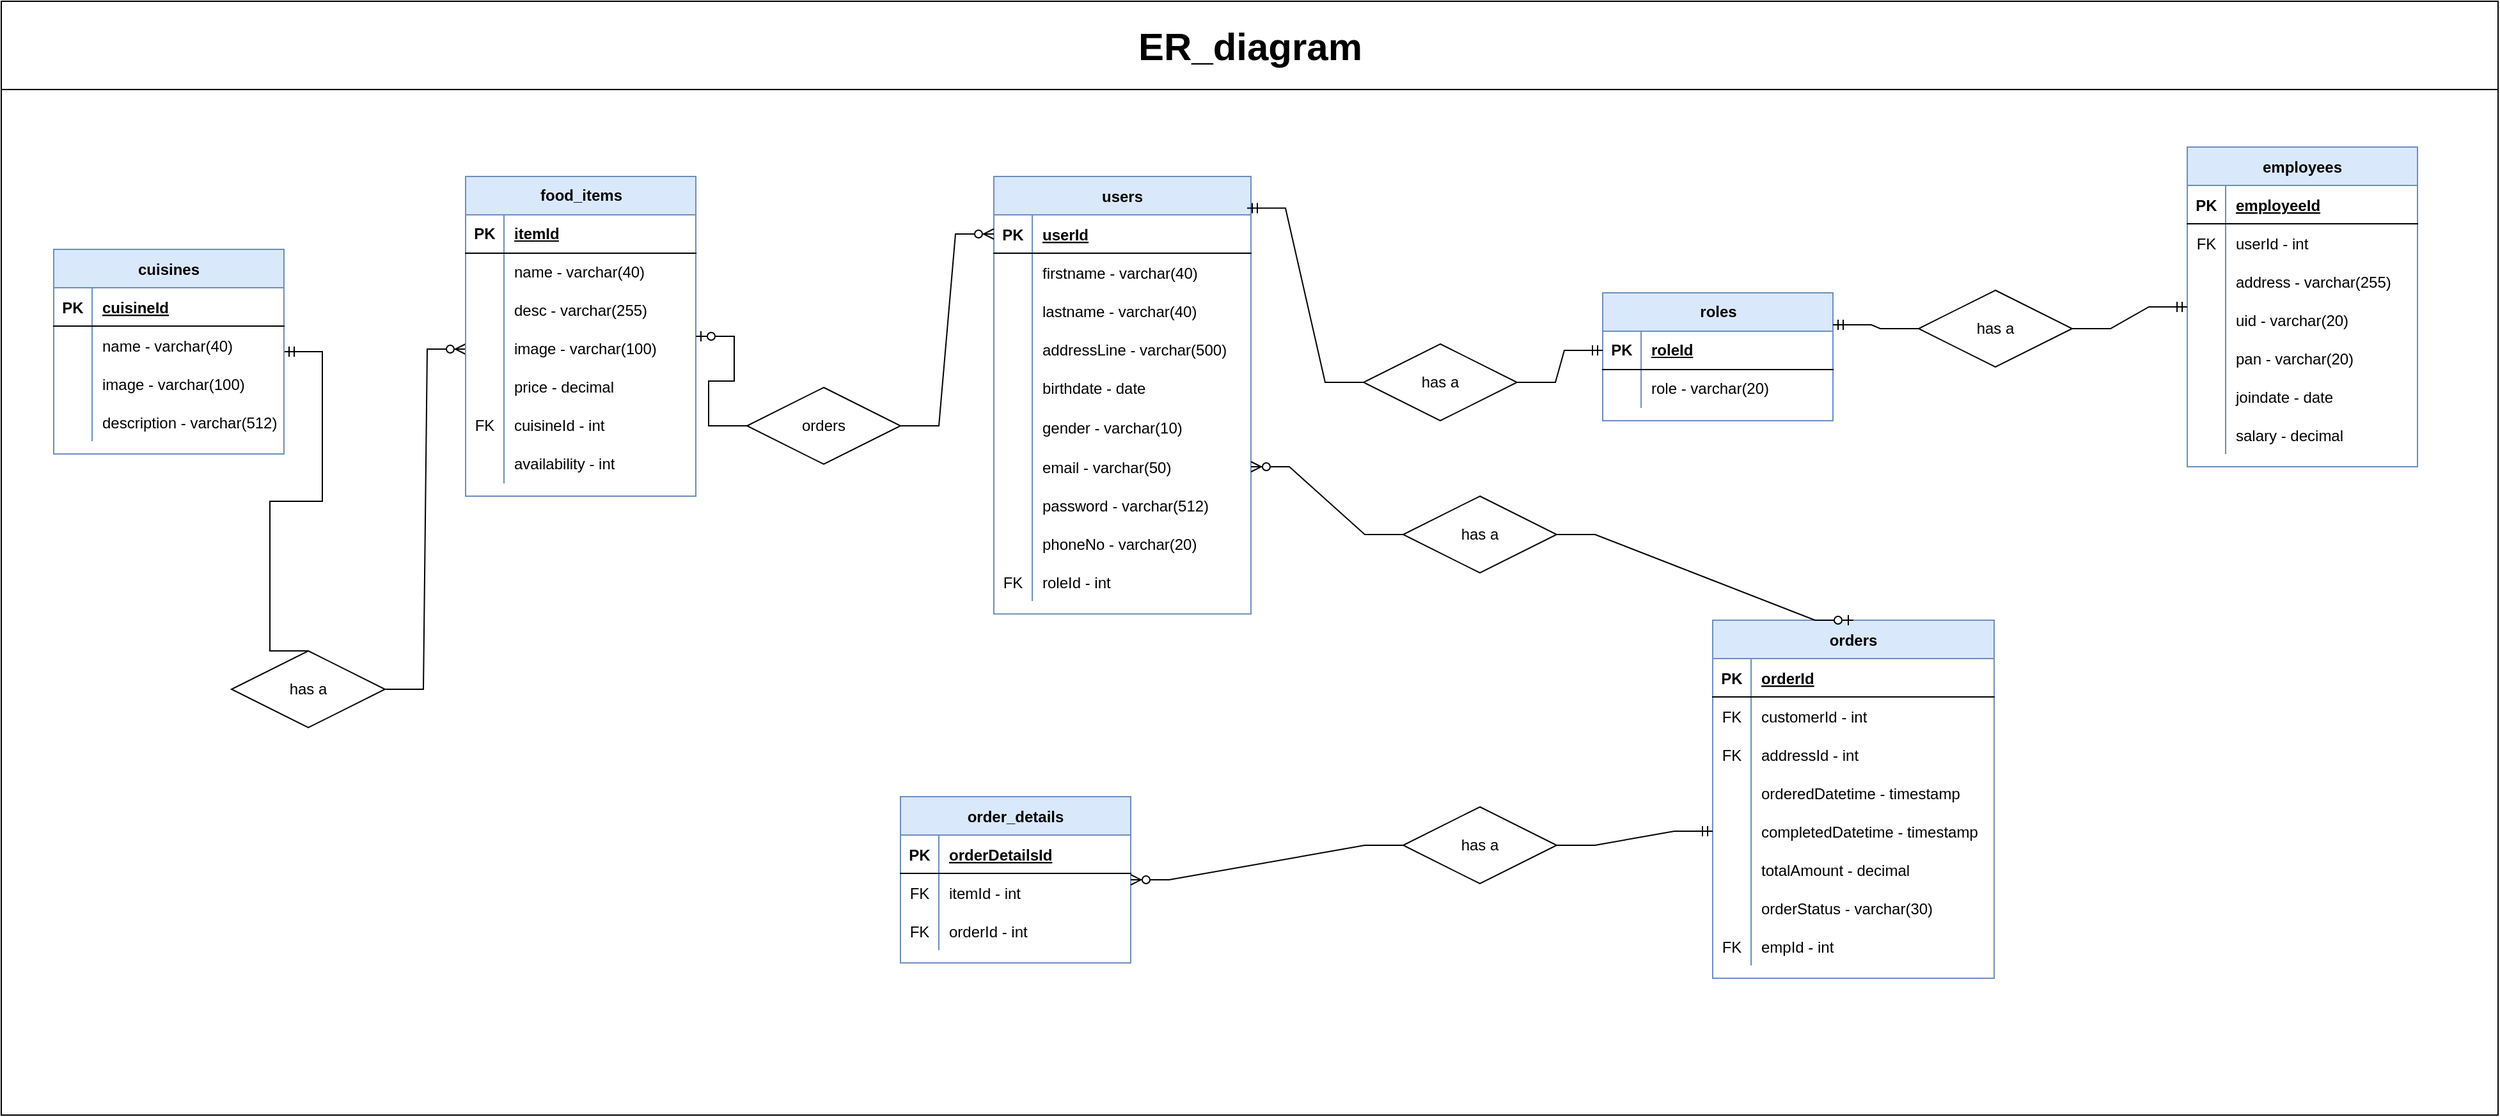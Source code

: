 <mxfile version="17.4.0" type="device"><diagram id="R2lEEEUBdFMjLlhIrx00" name="Page-1"><mxGraphModel dx="2238" dy="2500" grid="0" gridSize="10" guides="1" tooltips="1" connect="1" arrows="1" fold="1" page="0" pageScale="1" pageWidth="850" pageHeight="1100" math="0" shadow="0" extFonts="Permanent Marker^https://fonts.googleapis.com/css?family=Permanent+Marker"><root><mxCell id="0"/><mxCell id="1" parent="0"/><mxCell id="8SobAzWLGaMsiC0CCg5e-148" value="" style="edgeStyle=entityRelationEdgeStyle;fontSize=12;html=1;endArrow=ERzeroToMany;startArrow=none;rounded=0;entryX=0;entryY=0.5;entryDx=0;entryDy=0;exitX=1;exitY=0.5;exitDx=0;exitDy=0;" parent="1" source="8SobAzWLGaMsiC0CCg5e-384" target="8SobAzWLGaMsiC0CCg5e-136" edge="1"><mxGeometry width="100" height="100" relative="1" as="geometry"><mxPoint x="439" y="-214" as="sourcePoint"/><mxPoint x="539" y="-314" as="targetPoint"/></mxGeometry></mxCell><mxCell id="8SobAzWLGaMsiC0CCg5e-384" value="has a" style="shape=rhombus;perimeter=rhombusPerimeter;whiteSpace=wrap;html=1;align=center;" parent="1" vertex="1"><mxGeometry x="-739" y="-1191" width="120" height="60" as="geometry"/></mxCell><mxCell id="8SobAzWLGaMsiC0CCg5e-385" value="" style="edgeStyle=entityRelationEdgeStyle;fontSize=12;html=1;endArrow=none;startArrow=ERmandOne;rounded=0;entryX=0.5;entryY=0;entryDx=0;entryDy=0;" parent="1" source="8SobAzWLGaMsiC0CCg5e-113" target="8SobAzWLGaMsiC0CCg5e-384" edge="1"><mxGeometry width="100" height="100" relative="1" as="geometry"><mxPoint x="-643" y="-849" as="sourcePoint"/><mxPoint x="-425" y="-1147" as="targetPoint"/></mxGeometry></mxCell><mxCell id="8SobAzWLGaMsiC0CCg5e-428" value="&lt;font style=&quot;font-size: 30px&quot;&gt;ER_diagram&lt;/font&gt;" style="swimlane;html=1;startSize=69;" parent="1" vertex="1"><mxGeometry x="-919" y="-1699" width="1952" height="871" as="geometry"/></mxCell><mxCell id="8SobAzWLGaMsiC0CCg5e-113" value="cuisines" style="shape=table;startSize=30;container=1;collapsible=1;childLayout=tableLayout;fixedRows=1;rowLines=0;fontStyle=1;align=center;resizeLast=1;fillColor=#dae8fc;strokeColor=#6c8ebf;" parent="8SobAzWLGaMsiC0CCg5e-428" vertex="1"><mxGeometry x="41" y="194" width="180" height="160" as="geometry"/></mxCell><mxCell id="8SobAzWLGaMsiC0CCg5e-114" value="" style="shape=partialRectangle;collapsible=0;dropTarget=0;pointerEvents=0;fillColor=none;top=0;left=0;bottom=1;right=0;points=[[0,0.5],[1,0.5]];portConstraint=eastwest;" parent="8SobAzWLGaMsiC0CCg5e-113" vertex="1"><mxGeometry y="30" width="180" height="30" as="geometry"/></mxCell><mxCell id="8SobAzWLGaMsiC0CCg5e-115" value="PK" style="shape=partialRectangle;connectable=0;fillColor=none;top=0;left=0;bottom=0;right=0;fontStyle=1;overflow=hidden;" parent="8SobAzWLGaMsiC0CCg5e-114" vertex="1"><mxGeometry width="30" height="30" as="geometry"><mxRectangle width="30" height="30" as="alternateBounds"/></mxGeometry></mxCell><mxCell id="8SobAzWLGaMsiC0CCg5e-116" value="cuisineId" style="shape=partialRectangle;connectable=0;fillColor=none;top=0;left=0;bottom=0;right=0;align=left;spacingLeft=6;fontStyle=5;overflow=hidden;" parent="8SobAzWLGaMsiC0CCg5e-114" vertex="1"><mxGeometry x="30" width="150" height="30" as="geometry"><mxRectangle width="150" height="30" as="alternateBounds"/></mxGeometry></mxCell><mxCell id="8SobAzWLGaMsiC0CCg5e-117" value="" style="shape=partialRectangle;collapsible=0;dropTarget=0;pointerEvents=0;fillColor=none;top=0;left=0;bottom=0;right=0;points=[[0,0.5],[1,0.5]];portConstraint=eastwest;" parent="8SobAzWLGaMsiC0CCg5e-113" vertex="1"><mxGeometry y="60" width="180" height="30" as="geometry"/></mxCell><mxCell id="8SobAzWLGaMsiC0CCg5e-118" value="" style="shape=partialRectangle;connectable=0;fillColor=none;top=0;left=0;bottom=0;right=0;editable=1;overflow=hidden;" parent="8SobAzWLGaMsiC0CCg5e-117" vertex="1"><mxGeometry width="30" height="30" as="geometry"><mxRectangle width="30" height="30" as="alternateBounds"/></mxGeometry></mxCell><mxCell id="8SobAzWLGaMsiC0CCg5e-119" value="name - varchar(40)" style="shape=partialRectangle;connectable=0;fillColor=none;top=0;left=0;bottom=0;right=0;align=left;spacingLeft=6;overflow=hidden;" parent="8SobAzWLGaMsiC0CCg5e-117" vertex="1"><mxGeometry x="30" width="150" height="30" as="geometry"><mxRectangle width="150" height="30" as="alternateBounds"/></mxGeometry></mxCell><mxCell id="98GSi-i5FDll53mXLIkH-1" style="shape=partialRectangle;collapsible=0;dropTarget=0;pointerEvents=0;fillColor=none;top=0;left=0;bottom=0;right=0;points=[[0,0.5],[1,0.5]];portConstraint=eastwest;" parent="8SobAzWLGaMsiC0CCg5e-113" vertex="1"><mxGeometry y="90" width="180" height="30" as="geometry"/></mxCell><mxCell id="98GSi-i5FDll53mXLIkH-2" style="shape=partialRectangle;connectable=0;fillColor=none;top=0;left=0;bottom=0;right=0;editable=1;overflow=hidden;" parent="98GSi-i5FDll53mXLIkH-1" vertex="1"><mxGeometry width="30" height="30" as="geometry"><mxRectangle width="30" height="30" as="alternateBounds"/></mxGeometry></mxCell><mxCell id="98GSi-i5FDll53mXLIkH-3" value="image - varchar(100)" style="shape=partialRectangle;connectable=0;fillColor=none;top=0;left=0;bottom=0;right=0;align=left;spacingLeft=6;overflow=hidden;" parent="98GSi-i5FDll53mXLIkH-1" vertex="1"><mxGeometry x="30" width="150" height="30" as="geometry"><mxRectangle width="150" height="30" as="alternateBounds"/></mxGeometry></mxCell><mxCell id="9aeX0zipeq6MssGeJU79-1" style="shape=partialRectangle;collapsible=0;dropTarget=0;pointerEvents=0;fillColor=none;top=0;left=0;bottom=0;right=0;points=[[0,0.5],[1,0.5]];portConstraint=eastwest;" vertex="1" parent="8SobAzWLGaMsiC0CCg5e-113"><mxGeometry y="120" width="180" height="30" as="geometry"/></mxCell><mxCell id="9aeX0zipeq6MssGeJU79-2" style="shape=partialRectangle;connectable=0;fillColor=none;top=0;left=0;bottom=0;right=0;editable=1;overflow=hidden;" vertex="1" parent="9aeX0zipeq6MssGeJU79-1"><mxGeometry width="30" height="30" as="geometry"><mxRectangle width="30" height="30" as="alternateBounds"/></mxGeometry></mxCell><mxCell id="9aeX0zipeq6MssGeJU79-3" value="description - varchar(512)" style="shape=partialRectangle;connectable=0;fillColor=none;top=0;left=0;bottom=0;right=0;align=left;spacingLeft=6;overflow=hidden;" vertex="1" parent="9aeX0zipeq6MssGeJU79-1"><mxGeometry x="30" width="150" height="30" as="geometry"><mxRectangle width="150" height="30" as="alternateBounds"/></mxGeometry></mxCell><mxCell id="8SobAzWLGaMsiC0CCg5e-126" value="food_items" style="shape=table;startSize=30;container=1;collapsible=1;childLayout=tableLayout;fixedRows=1;rowLines=0;fontStyle=1;align=center;resizeLast=1;html=1;fillColor=#dae8fc;strokeColor=#6c8ebf;" parent="8SobAzWLGaMsiC0CCg5e-428" vertex="1"><mxGeometry x="363" y="137" width="180" height="250" as="geometry"/></mxCell><mxCell id="8SobAzWLGaMsiC0CCg5e-127" value="" style="shape=partialRectangle;collapsible=0;dropTarget=0;pointerEvents=0;fillColor=none;top=0;left=0;bottom=1;right=0;points=[[0,0.5],[1,0.5]];portConstraint=eastwest;html=1;" parent="8SobAzWLGaMsiC0CCg5e-126" vertex="1"><mxGeometry y="30" width="180" height="30" as="geometry"/></mxCell><mxCell id="8SobAzWLGaMsiC0CCg5e-128" value="PK" style="shape=partialRectangle;connectable=0;fillColor=none;top=0;left=0;bottom=0;right=0;fontStyle=1;overflow=hidden;html=1;" parent="8SobAzWLGaMsiC0CCg5e-127" vertex="1"><mxGeometry width="30" height="30" as="geometry"><mxRectangle width="30" height="30" as="alternateBounds"/></mxGeometry></mxCell><mxCell id="8SobAzWLGaMsiC0CCg5e-129" value="itemId" style="shape=partialRectangle;connectable=0;fillColor=none;top=0;left=0;bottom=0;right=0;align=left;spacingLeft=6;fontStyle=5;overflow=hidden;html=1;" parent="8SobAzWLGaMsiC0CCg5e-127" vertex="1"><mxGeometry x="30" width="150" height="30" as="geometry"><mxRectangle width="150" height="30" as="alternateBounds"/></mxGeometry></mxCell><mxCell id="8SobAzWLGaMsiC0CCg5e-130" value="" style="shape=partialRectangle;collapsible=0;dropTarget=0;pointerEvents=0;fillColor=none;top=0;left=0;bottom=0;right=0;points=[[0,0.5],[1,0.5]];portConstraint=eastwest;html=1;" parent="8SobAzWLGaMsiC0CCg5e-126" vertex="1"><mxGeometry y="60" width="180" height="30" as="geometry"/></mxCell><mxCell id="8SobAzWLGaMsiC0CCg5e-131" value="" style="shape=partialRectangle;connectable=0;fillColor=none;top=0;left=0;bottom=0;right=0;editable=1;overflow=hidden;html=1;" parent="8SobAzWLGaMsiC0CCg5e-130" vertex="1"><mxGeometry width="30" height="30" as="geometry"><mxRectangle width="30" height="30" as="alternateBounds"/></mxGeometry></mxCell><mxCell id="8SobAzWLGaMsiC0CCg5e-132" value="name&amp;nbsp;- varchar(40)" style="shape=partialRectangle;connectable=0;fillColor=none;top=0;left=0;bottom=0;right=0;align=left;spacingLeft=6;overflow=hidden;html=1;" parent="8SobAzWLGaMsiC0CCg5e-130" vertex="1"><mxGeometry x="30" width="150" height="30" as="geometry"><mxRectangle width="150" height="30" as="alternateBounds"/></mxGeometry></mxCell><mxCell id="8SobAzWLGaMsiC0CCg5e-133" value="" style="shape=partialRectangle;collapsible=0;dropTarget=0;pointerEvents=0;fillColor=none;top=0;left=0;bottom=0;right=0;points=[[0,0.5],[1,0.5]];portConstraint=eastwest;html=1;" parent="8SobAzWLGaMsiC0CCg5e-126" vertex="1"><mxGeometry y="90" width="180" height="30" as="geometry"/></mxCell><mxCell id="8SobAzWLGaMsiC0CCg5e-134" value="" style="shape=partialRectangle;connectable=0;fillColor=none;top=0;left=0;bottom=0;right=0;editable=1;overflow=hidden;html=1;" parent="8SobAzWLGaMsiC0CCg5e-133" vertex="1"><mxGeometry width="30" height="30" as="geometry"><mxRectangle width="30" height="30" as="alternateBounds"/></mxGeometry></mxCell><mxCell id="8SobAzWLGaMsiC0CCg5e-135" value="desc&amp;nbsp;- varchar(255)" style="shape=partialRectangle;connectable=0;fillColor=none;top=0;left=0;bottom=0;right=0;align=left;spacingLeft=6;overflow=hidden;html=1;" parent="8SobAzWLGaMsiC0CCg5e-133" vertex="1"><mxGeometry x="30" width="150" height="30" as="geometry"><mxRectangle width="150" height="30" as="alternateBounds"/></mxGeometry></mxCell><mxCell id="8SobAzWLGaMsiC0CCg5e-136" value="" style="shape=partialRectangle;collapsible=0;dropTarget=0;pointerEvents=0;fillColor=none;top=0;left=0;bottom=0;right=0;points=[[0,0.5],[1,0.5]];portConstraint=eastwest;html=1;" parent="8SobAzWLGaMsiC0CCg5e-126" vertex="1"><mxGeometry y="120" width="180" height="30" as="geometry"/></mxCell><mxCell id="8SobAzWLGaMsiC0CCg5e-137" value="" style="shape=partialRectangle;connectable=0;fillColor=none;top=0;left=0;bottom=0;right=0;editable=1;overflow=hidden;html=1;" parent="8SobAzWLGaMsiC0CCg5e-136" vertex="1"><mxGeometry width="30" height="30" as="geometry"><mxRectangle width="30" height="30" as="alternateBounds"/></mxGeometry></mxCell><mxCell id="8SobAzWLGaMsiC0CCg5e-138" value="image - varchar(100)" style="shape=partialRectangle;connectable=0;fillColor=none;top=0;left=0;bottom=0;right=0;align=left;spacingLeft=6;overflow=hidden;html=1;" parent="8SobAzWLGaMsiC0CCg5e-136" vertex="1"><mxGeometry x="30" width="150" height="30" as="geometry"><mxRectangle width="150" height="30" as="alternateBounds"/></mxGeometry></mxCell><mxCell id="8SobAzWLGaMsiC0CCg5e-142" style="shape=partialRectangle;collapsible=0;dropTarget=0;pointerEvents=0;fillColor=none;top=0;left=0;bottom=0;right=0;points=[[0,0.5],[1,0.5]];portConstraint=eastwest;html=1;" parent="8SobAzWLGaMsiC0CCg5e-126" vertex="1"><mxGeometry y="150" width="180" height="30" as="geometry"/></mxCell><mxCell id="8SobAzWLGaMsiC0CCg5e-143" style="shape=partialRectangle;connectable=0;fillColor=none;top=0;left=0;bottom=0;right=0;editable=1;overflow=hidden;html=1;" parent="8SobAzWLGaMsiC0CCg5e-142" vertex="1"><mxGeometry width="30" height="30" as="geometry"><mxRectangle width="30" height="30" as="alternateBounds"/></mxGeometry></mxCell><mxCell id="8SobAzWLGaMsiC0CCg5e-144" value="price - decimal" style="shape=partialRectangle;connectable=0;fillColor=none;top=0;left=0;bottom=0;right=0;align=left;spacingLeft=6;overflow=hidden;html=1;" parent="8SobAzWLGaMsiC0CCg5e-142" vertex="1"><mxGeometry x="30" width="150" height="30" as="geometry"><mxRectangle width="150" height="30" as="alternateBounds"/></mxGeometry></mxCell><mxCell id="8SobAzWLGaMsiC0CCg5e-139" style="shape=partialRectangle;collapsible=0;dropTarget=0;pointerEvents=0;fillColor=none;top=0;left=0;bottom=0;right=0;points=[[0,0.5],[1,0.5]];portConstraint=eastwest;html=1;" parent="8SobAzWLGaMsiC0CCg5e-126" vertex="1"><mxGeometry y="180" width="180" height="30" as="geometry"/></mxCell><mxCell id="8SobAzWLGaMsiC0CCg5e-140" value="FK" style="shape=partialRectangle;connectable=0;fillColor=none;top=0;left=0;bottom=0;right=0;editable=1;overflow=hidden;html=1;" parent="8SobAzWLGaMsiC0CCg5e-139" vertex="1"><mxGeometry width="30" height="30" as="geometry"><mxRectangle width="30" height="30" as="alternateBounds"/></mxGeometry></mxCell><mxCell id="8SobAzWLGaMsiC0CCg5e-141" value="cuisineId - int" style="shape=partialRectangle;connectable=0;fillColor=none;top=0;left=0;bottom=0;right=0;align=left;spacingLeft=6;overflow=hidden;html=1;" parent="8SobAzWLGaMsiC0CCg5e-139" vertex="1"><mxGeometry x="30" width="150" height="30" as="geometry"><mxRectangle width="150" height="30" as="alternateBounds"/></mxGeometry></mxCell><mxCell id="8SobAzWLGaMsiC0CCg5e-145" style="shape=partialRectangle;collapsible=0;dropTarget=0;pointerEvents=0;fillColor=none;top=0;left=0;bottom=0;right=0;points=[[0,0.5],[1,0.5]];portConstraint=eastwest;html=1;" parent="8SobAzWLGaMsiC0CCg5e-126" vertex="1"><mxGeometry y="210" width="180" height="30" as="geometry"/></mxCell><mxCell id="8SobAzWLGaMsiC0CCg5e-146" style="shape=partialRectangle;connectable=0;fillColor=none;top=0;left=0;bottom=0;right=0;editable=1;overflow=hidden;html=1;" parent="8SobAzWLGaMsiC0CCg5e-145" vertex="1"><mxGeometry width="30" height="30" as="geometry"><mxRectangle width="30" height="30" as="alternateBounds"/></mxGeometry></mxCell><mxCell id="8SobAzWLGaMsiC0CCg5e-147" value="availability - int" style="shape=partialRectangle;connectable=0;fillColor=none;top=0;left=0;bottom=0;right=0;align=left;spacingLeft=6;overflow=hidden;html=1;" parent="8SobAzWLGaMsiC0CCg5e-145" vertex="1"><mxGeometry x="30" width="150" height="30" as="geometry"><mxRectangle width="150" height="30" as="alternateBounds"/></mxGeometry></mxCell><mxCell id="8SobAzWLGaMsiC0CCg5e-259" value="employees" style="shape=table;startSize=30;container=1;collapsible=1;childLayout=tableLayout;fixedRows=1;rowLines=0;fontStyle=1;align=center;resizeLast=1;fillColor=#dae8fc;strokeColor=#6c8ebf;" parent="8SobAzWLGaMsiC0CCg5e-428" vertex="1"><mxGeometry x="1709" y="114" width="180" height="250" as="geometry"/></mxCell><mxCell id="8SobAzWLGaMsiC0CCg5e-260" value="" style="shape=partialRectangle;collapsible=0;dropTarget=0;pointerEvents=0;fillColor=none;top=0;left=0;bottom=1;right=0;points=[[0,0.5],[1,0.5]];portConstraint=eastwest;" parent="8SobAzWLGaMsiC0CCg5e-259" vertex="1"><mxGeometry y="30" width="180" height="30" as="geometry"/></mxCell><mxCell id="8SobAzWLGaMsiC0CCg5e-261" value="PK" style="shape=partialRectangle;connectable=0;fillColor=none;top=0;left=0;bottom=0;right=0;fontStyle=1;overflow=hidden;" parent="8SobAzWLGaMsiC0CCg5e-260" vertex="1"><mxGeometry width="30" height="30" as="geometry"><mxRectangle width="30" height="30" as="alternateBounds"/></mxGeometry></mxCell><mxCell id="8SobAzWLGaMsiC0CCg5e-262" value="employeeId" style="shape=partialRectangle;connectable=0;fillColor=none;top=0;left=0;bottom=0;right=0;align=left;spacingLeft=6;fontStyle=5;overflow=hidden;" parent="8SobAzWLGaMsiC0CCg5e-260" vertex="1"><mxGeometry x="30" width="150" height="30" as="geometry"><mxRectangle width="150" height="30" as="alternateBounds"/></mxGeometry></mxCell><mxCell id="8SobAzWLGaMsiC0CCg5e-278" style="shape=partialRectangle;collapsible=0;dropTarget=0;pointerEvents=0;fillColor=none;top=0;left=0;bottom=0;right=0;points=[[0,0.5],[1,0.5]];portConstraint=eastwest;" parent="8SobAzWLGaMsiC0CCg5e-259" vertex="1"><mxGeometry y="60" width="180" height="30" as="geometry"/></mxCell><mxCell id="8SobAzWLGaMsiC0CCg5e-279" value="FK" style="shape=partialRectangle;connectable=0;fillColor=none;top=0;left=0;bottom=0;right=0;editable=1;overflow=hidden;" parent="8SobAzWLGaMsiC0CCg5e-278" vertex="1"><mxGeometry width="30" height="30" as="geometry"><mxRectangle width="30" height="30" as="alternateBounds"/></mxGeometry></mxCell><mxCell id="8SobAzWLGaMsiC0CCg5e-280" value="userId - int" style="shape=partialRectangle;connectable=0;fillColor=none;top=0;left=0;bottom=0;right=0;align=left;spacingLeft=6;overflow=hidden;" parent="8SobAzWLGaMsiC0CCg5e-278" vertex="1"><mxGeometry x="30" width="150" height="30" as="geometry"><mxRectangle width="150" height="30" as="alternateBounds"/></mxGeometry></mxCell><mxCell id="8SobAzWLGaMsiC0CCg5e-418" style="shape=partialRectangle;collapsible=0;dropTarget=0;pointerEvents=0;fillColor=none;top=0;left=0;bottom=0;right=0;points=[[0,0.5],[1,0.5]];portConstraint=eastwest;" parent="8SobAzWLGaMsiC0CCg5e-259" vertex="1"><mxGeometry y="90" width="180" height="30" as="geometry"/></mxCell><mxCell id="8SobAzWLGaMsiC0CCg5e-419" style="shape=partialRectangle;connectable=0;fillColor=none;top=0;left=0;bottom=0;right=0;editable=1;overflow=hidden;" parent="8SobAzWLGaMsiC0CCg5e-418" vertex="1"><mxGeometry width="30" height="30" as="geometry"><mxRectangle width="30" height="30" as="alternateBounds"/></mxGeometry></mxCell><mxCell id="8SobAzWLGaMsiC0CCg5e-420" value="address - varchar(255)" style="shape=partialRectangle;connectable=0;fillColor=none;top=0;left=0;bottom=0;right=0;align=left;spacingLeft=6;overflow=hidden;" parent="8SobAzWLGaMsiC0CCg5e-418" vertex="1"><mxGeometry x="30" width="150" height="30" as="geometry"><mxRectangle width="150" height="30" as="alternateBounds"/></mxGeometry></mxCell><mxCell id="98GSi-i5FDll53mXLIkH-13" style="shape=partialRectangle;collapsible=0;dropTarget=0;pointerEvents=0;fillColor=none;top=0;left=0;bottom=0;right=0;points=[[0,0.5],[1,0.5]];portConstraint=eastwest;" parent="8SobAzWLGaMsiC0CCg5e-259" vertex="1"><mxGeometry y="120" width="180" height="30" as="geometry"/></mxCell><mxCell id="98GSi-i5FDll53mXLIkH-14" style="shape=partialRectangle;connectable=0;fillColor=none;top=0;left=0;bottom=0;right=0;editable=1;overflow=hidden;" parent="98GSi-i5FDll53mXLIkH-13" vertex="1"><mxGeometry width="30" height="30" as="geometry"><mxRectangle width="30" height="30" as="alternateBounds"/></mxGeometry></mxCell><mxCell id="98GSi-i5FDll53mXLIkH-15" value="uid - varchar(20)" style="shape=partialRectangle;connectable=0;fillColor=none;top=0;left=0;bottom=0;right=0;align=left;spacingLeft=6;overflow=hidden;" parent="98GSi-i5FDll53mXLIkH-13" vertex="1"><mxGeometry x="30" width="150" height="30" as="geometry"><mxRectangle width="150" height="30" as="alternateBounds"/></mxGeometry></mxCell><mxCell id="98GSi-i5FDll53mXLIkH-10" style="shape=partialRectangle;collapsible=0;dropTarget=0;pointerEvents=0;fillColor=none;top=0;left=0;bottom=0;right=0;points=[[0,0.5],[1,0.5]];portConstraint=eastwest;" parent="8SobAzWLGaMsiC0CCg5e-259" vertex="1"><mxGeometry y="150" width="180" height="30" as="geometry"/></mxCell><mxCell id="98GSi-i5FDll53mXLIkH-11" style="shape=partialRectangle;connectable=0;fillColor=none;top=0;left=0;bottom=0;right=0;editable=1;overflow=hidden;" parent="98GSi-i5FDll53mXLIkH-10" vertex="1"><mxGeometry width="30" height="30" as="geometry"><mxRectangle width="30" height="30" as="alternateBounds"/></mxGeometry></mxCell><mxCell id="98GSi-i5FDll53mXLIkH-12" value="pan - varchar(20)" style="shape=partialRectangle;connectable=0;fillColor=none;top=0;left=0;bottom=0;right=0;align=left;spacingLeft=6;overflow=hidden;" parent="98GSi-i5FDll53mXLIkH-10" vertex="1"><mxGeometry x="30" width="150" height="30" as="geometry"><mxRectangle width="150" height="30" as="alternateBounds"/></mxGeometry></mxCell><mxCell id="8SobAzWLGaMsiC0CCg5e-342" style="shape=partialRectangle;collapsible=0;dropTarget=0;pointerEvents=0;fillColor=none;top=0;left=0;bottom=0;right=0;points=[[0,0.5],[1,0.5]];portConstraint=eastwest;" parent="8SobAzWLGaMsiC0CCg5e-259" vertex="1"><mxGeometry y="180" width="180" height="30" as="geometry"/></mxCell><mxCell id="8SobAzWLGaMsiC0CCg5e-343" style="shape=partialRectangle;connectable=0;fillColor=none;top=0;left=0;bottom=0;right=0;editable=1;overflow=hidden;" parent="8SobAzWLGaMsiC0CCg5e-342" vertex="1"><mxGeometry width="30" height="30" as="geometry"><mxRectangle width="30" height="30" as="alternateBounds"/></mxGeometry></mxCell><mxCell id="8SobAzWLGaMsiC0CCg5e-344" value="joindate - date" style="shape=partialRectangle;connectable=0;fillColor=none;top=0;left=0;bottom=0;right=0;align=left;spacingLeft=6;overflow=hidden;" parent="8SobAzWLGaMsiC0CCg5e-342" vertex="1"><mxGeometry x="30" width="150" height="30" as="geometry"><mxRectangle width="150" height="30" as="alternateBounds"/></mxGeometry></mxCell><mxCell id="8SobAzWLGaMsiC0CCg5e-346" style="shape=partialRectangle;collapsible=0;dropTarget=0;pointerEvents=0;fillColor=none;top=0;left=0;bottom=0;right=0;points=[[0,0.5],[1,0.5]];portConstraint=eastwest;" parent="8SobAzWLGaMsiC0CCg5e-259" vertex="1"><mxGeometry y="210" width="180" height="30" as="geometry"/></mxCell><mxCell id="8SobAzWLGaMsiC0CCg5e-347" style="shape=partialRectangle;connectable=0;fillColor=none;top=0;left=0;bottom=0;right=0;editable=1;overflow=hidden;" parent="8SobAzWLGaMsiC0CCg5e-346" vertex="1"><mxGeometry width="30" height="30" as="geometry"><mxRectangle width="30" height="30" as="alternateBounds"/></mxGeometry></mxCell><mxCell id="8SobAzWLGaMsiC0CCg5e-348" value="salary - decimal" style="shape=partialRectangle;connectable=0;fillColor=none;top=0;left=0;bottom=0;right=0;align=left;spacingLeft=6;overflow=hidden;" parent="8SobAzWLGaMsiC0CCg5e-346" vertex="1"><mxGeometry x="30" width="150" height="30" as="geometry"><mxRectangle width="150" height="30" as="alternateBounds"/></mxGeometry></mxCell><mxCell id="8SobAzWLGaMsiC0CCg5e-400" value="has a" style="shape=rhombus;perimeter=rhombusPerimeter;whiteSpace=wrap;html=1;align=center;" parent="8SobAzWLGaMsiC0CCg5e-428" vertex="1"><mxGeometry x="1499" y="226" width="120" height="60" as="geometry"/></mxCell><mxCell id="8SobAzWLGaMsiC0CCg5e-397" value="" style="edgeStyle=entityRelationEdgeStyle;fontSize=12;html=1;endArrow=ERmandOne;startArrow=none;rounded=0;" parent="8SobAzWLGaMsiC0CCg5e-428" source="8SobAzWLGaMsiC0CCg5e-400" target="8SobAzWLGaMsiC0CCg5e-259" edge="1"><mxGeometry width="100" height="100" relative="1" as="geometry"><mxPoint x="1465" y="-46" as="sourcePoint"/><mxPoint x="1496" y="-125" as="targetPoint"/></mxGeometry></mxCell><mxCell id="8SobAzWLGaMsiC0CCg5e-290" value="roles" style="shape=table;startSize=30;container=1;collapsible=1;childLayout=tableLayout;fixedRows=1;rowLines=0;fontStyle=1;align=center;resizeLast=1;html=1;fillColor=#dae8fc;strokeColor=#6c8ebf;" parent="8SobAzWLGaMsiC0CCg5e-428" vertex="1"><mxGeometry x="1252" y="228" width="180" height="100" as="geometry"/></mxCell><mxCell id="8SobAzWLGaMsiC0CCg5e-291" value="" style="shape=partialRectangle;collapsible=0;dropTarget=0;pointerEvents=0;fillColor=none;top=0;left=0;bottom=1;right=0;points=[[0,0.5],[1,0.5]];portConstraint=eastwest;html=1;" parent="8SobAzWLGaMsiC0CCg5e-290" vertex="1"><mxGeometry y="30" width="180" height="30" as="geometry"/></mxCell><mxCell id="8SobAzWLGaMsiC0CCg5e-292" value="PK" style="shape=partialRectangle;connectable=0;fillColor=none;top=0;left=0;bottom=0;right=0;fontStyle=1;overflow=hidden;html=1;" parent="8SobAzWLGaMsiC0CCg5e-291" vertex="1"><mxGeometry width="30" height="30" as="geometry"><mxRectangle width="30" height="30" as="alternateBounds"/></mxGeometry></mxCell><mxCell id="8SobAzWLGaMsiC0CCg5e-293" value="roleId" style="shape=partialRectangle;connectable=0;fillColor=none;top=0;left=0;bottom=0;right=0;align=left;spacingLeft=6;fontStyle=5;overflow=hidden;html=1;" parent="8SobAzWLGaMsiC0CCg5e-291" vertex="1"><mxGeometry x="30" width="150" height="30" as="geometry"><mxRectangle width="150" height="30" as="alternateBounds"/></mxGeometry></mxCell><mxCell id="8SobAzWLGaMsiC0CCg5e-294" value="" style="shape=partialRectangle;collapsible=0;dropTarget=0;pointerEvents=0;fillColor=none;top=0;left=0;bottom=0;right=0;points=[[0,0.5],[1,0.5]];portConstraint=eastwest;html=1;" parent="8SobAzWLGaMsiC0CCg5e-290" vertex="1"><mxGeometry y="60" width="180" height="30" as="geometry"/></mxCell><mxCell id="8SobAzWLGaMsiC0CCg5e-295" value="" style="shape=partialRectangle;connectable=0;fillColor=none;top=0;left=0;bottom=0;right=0;editable=1;overflow=hidden;html=1;" parent="8SobAzWLGaMsiC0CCg5e-294" vertex="1"><mxGeometry width="30" height="30" as="geometry"><mxRectangle width="30" height="30" as="alternateBounds"/></mxGeometry></mxCell><mxCell id="8SobAzWLGaMsiC0CCg5e-296" value="role&amp;nbsp;- varchar(20)" style="shape=partialRectangle;connectable=0;fillColor=none;top=0;left=0;bottom=0;right=0;align=left;spacingLeft=6;overflow=hidden;html=1;" parent="8SobAzWLGaMsiC0CCg5e-294" vertex="1"><mxGeometry x="30" width="150" height="30" as="geometry"><mxRectangle width="150" height="30" as="alternateBounds"/></mxGeometry></mxCell><mxCell id="8SobAzWLGaMsiC0CCg5e-401" value="" style="edgeStyle=entityRelationEdgeStyle;fontSize=12;html=1;endArrow=none;startArrow=ERmandOne;rounded=0;entryX=0;entryY=0.5;entryDx=0;entryDy=0;exitX=1;exitY=0.25;exitDx=0;exitDy=0;" parent="8SobAzWLGaMsiC0CCg5e-428" source="8SobAzWLGaMsiC0CCg5e-290" target="8SobAzWLGaMsiC0CCg5e-400" edge="1"><mxGeometry width="100" height="100" relative="1" as="geometry"><mxPoint x="1480" y="379.0" as="sourcePoint"/><mxPoint x="1523.0" y="-297" as="targetPoint"/></mxGeometry></mxCell><mxCell id="8SobAzWLGaMsiC0CCg5e-45" value="users" style="shape=table;startSize=30;container=1;collapsible=1;childLayout=tableLayout;fixedRows=1;rowLines=0;fontStyle=1;align=center;resizeLast=1;fillColor=#dae8fc;strokeColor=#6c8ebf;" parent="8SobAzWLGaMsiC0CCg5e-428" vertex="1"><mxGeometry x="776" y="137" width="201" height="342.17" as="geometry"/></mxCell><mxCell id="8SobAzWLGaMsiC0CCg5e-46" value="" style="shape=partialRectangle;collapsible=0;dropTarget=0;pointerEvents=0;fillColor=none;top=0;left=0;bottom=1;right=0;points=[[0,0.5],[1,0.5]];portConstraint=eastwest;" parent="8SobAzWLGaMsiC0CCg5e-45" vertex="1"><mxGeometry y="30" width="201" height="30" as="geometry"/></mxCell><mxCell id="8SobAzWLGaMsiC0CCg5e-47" value="PK" style="shape=partialRectangle;connectable=0;fillColor=none;top=0;left=0;bottom=0;right=0;fontStyle=1;overflow=hidden;" parent="8SobAzWLGaMsiC0CCg5e-46" vertex="1"><mxGeometry width="30" height="30" as="geometry"><mxRectangle width="30" height="30" as="alternateBounds"/></mxGeometry></mxCell><mxCell id="8SobAzWLGaMsiC0CCg5e-48" value="userId" style="shape=partialRectangle;connectable=0;fillColor=none;top=0;left=0;bottom=0;right=0;align=left;spacingLeft=6;fontStyle=5;overflow=hidden;" parent="8SobAzWLGaMsiC0CCg5e-46" vertex="1"><mxGeometry x="30" width="171" height="30" as="geometry"><mxRectangle width="171" height="30" as="alternateBounds"/></mxGeometry></mxCell><mxCell id="8SobAzWLGaMsiC0CCg5e-49" value="" style="shape=partialRectangle;collapsible=0;dropTarget=0;pointerEvents=0;fillColor=none;top=0;left=0;bottom=0;right=0;points=[[0,0.5],[1,0.5]];portConstraint=eastwest;" parent="8SobAzWLGaMsiC0CCg5e-45" vertex="1"><mxGeometry y="60" width="201" height="30" as="geometry"/></mxCell><mxCell id="8SobAzWLGaMsiC0CCg5e-50" value="" style="shape=partialRectangle;connectable=0;fillColor=none;top=0;left=0;bottom=0;right=0;editable=1;overflow=hidden;" parent="8SobAzWLGaMsiC0CCg5e-49" vertex="1"><mxGeometry width="30" height="30" as="geometry"><mxRectangle width="30" height="30" as="alternateBounds"/></mxGeometry></mxCell><mxCell id="8SobAzWLGaMsiC0CCg5e-51" value="firstname - varchar(40)" style="shape=partialRectangle;connectable=0;fillColor=none;top=0;left=0;bottom=0;right=0;align=left;spacingLeft=6;overflow=hidden;" parent="8SobAzWLGaMsiC0CCg5e-49" vertex="1"><mxGeometry x="30" width="171" height="30" as="geometry"><mxRectangle width="171" height="30" as="alternateBounds"/></mxGeometry></mxCell><mxCell id="8SobAzWLGaMsiC0CCg5e-52" value="" style="shape=partialRectangle;collapsible=0;dropTarget=0;pointerEvents=0;fillColor=none;top=0;left=0;bottom=0;right=0;points=[[0,0.5],[1,0.5]];portConstraint=eastwest;" parent="8SobAzWLGaMsiC0CCg5e-45" vertex="1"><mxGeometry y="90" width="201" height="30" as="geometry"/></mxCell><mxCell id="8SobAzWLGaMsiC0CCg5e-53" value="" style="shape=partialRectangle;connectable=0;fillColor=none;top=0;left=0;bottom=0;right=0;editable=1;overflow=hidden;" parent="8SobAzWLGaMsiC0CCg5e-52" vertex="1"><mxGeometry width="30" height="30" as="geometry"><mxRectangle width="30" height="30" as="alternateBounds"/></mxGeometry></mxCell><mxCell id="8SobAzWLGaMsiC0CCg5e-54" value="lastname - varchar(40)" style="shape=partialRectangle;connectable=0;fillColor=none;top=0;left=0;bottom=0;right=0;align=left;spacingLeft=6;overflow=hidden;" parent="8SobAzWLGaMsiC0CCg5e-52" vertex="1"><mxGeometry x="30" width="171" height="30" as="geometry"><mxRectangle width="171" height="30" as="alternateBounds"/></mxGeometry></mxCell><mxCell id="8SobAzWLGaMsiC0CCg5e-368" style="shape=partialRectangle;collapsible=0;dropTarget=0;pointerEvents=0;fillColor=none;top=0;left=0;bottom=0;right=0;points=[[0,0.5],[1,0.5]];portConstraint=eastwest;" parent="8SobAzWLGaMsiC0CCg5e-45" vertex="1"><mxGeometry y="120" width="201" height="30" as="geometry"/></mxCell><mxCell id="8SobAzWLGaMsiC0CCg5e-369" style="shape=partialRectangle;connectable=0;fillColor=none;top=0;left=0;bottom=0;right=0;editable=1;overflow=hidden;" parent="8SobAzWLGaMsiC0CCg5e-368" vertex="1"><mxGeometry width="30" height="30" as="geometry"><mxRectangle width="30" height="30" as="alternateBounds"/></mxGeometry></mxCell><mxCell id="8SobAzWLGaMsiC0CCg5e-370" value="addressLine - varchar(500)" style="shape=partialRectangle;connectable=0;fillColor=none;top=0;left=0;bottom=0;right=0;align=left;spacingLeft=6;overflow=hidden;" parent="8SobAzWLGaMsiC0CCg5e-368" vertex="1"><mxGeometry x="30" width="171" height="30" as="geometry"><mxRectangle width="171" height="30" as="alternateBounds"/></mxGeometry></mxCell><mxCell id="8SobAzWLGaMsiC0CCg5e-55" value="" style="shape=partialRectangle;collapsible=0;dropTarget=0;pointerEvents=0;fillColor=none;top=0;left=0;bottom=0;right=0;points=[[0,0.5],[1,0.5]];portConstraint=eastwest;" parent="8SobAzWLGaMsiC0CCg5e-45" vertex="1"><mxGeometry y="150" width="201" height="30" as="geometry"/></mxCell><mxCell id="8SobAzWLGaMsiC0CCg5e-56" value="" style="shape=partialRectangle;connectable=0;fillColor=none;top=0;left=0;bottom=0;right=0;editable=1;overflow=hidden;" parent="8SobAzWLGaMsiC0CCg5e-55" vertex="1"><mxGeometry width="30" height="30" as="geometry"><mxRectangle width="30" height="30" as="alternateBounds"/></mxGeometry></mxCell><mxCell id="8SobAzWLGaMsiC0CCg5e-57" value="birthdate - date" style="shape=partialRectangle;connectable=0;fillColor=none;top=0;left=0;bottom=0;right=0;align=left;spacingLeft=6;overflow=hidden;" parent="8SobAzWLGaMsiC0CCg5e-55" vertex="1"><mxGeometry x="30" width="171" height="30" as="geometry"><mxRectangle width="171" height="30" as="alternateBounds"/></mxGeometry></mxCell><mxCell id="8SobAzWLGaMsiC0CCg5e-70" style="shape=partialRectangle;collapsible=0;dropTarget=0;pointerEvents=0;fillColor=none;top=0;left=0;bottom=0;right=0;points=[[0,0.5],[1,0.5]];portConstraint=eastwest;" parent="8SobAzWLGaMsiC0CCg5e-45" vertex="1"><mxGeometry y="180" width="201" height="32" as="geometry"/></mxCell><mxCell id="8SobAzWLGaMsiC0CCg5e-71" style="shape=partialRectangle;connectable=0;fillColor=none;top=0;left=0;bottom=0;right=0;editable=1;overflow=hidden;" parent="8SobAzWLGaMsiC0CCg5e-70" vertex="1"><mxGeometry width="30" height="32" as="geometry"><mxRectangle width="30" height="32" as="alternateBounds"/></mxGeometry></mxCell><mxCell id="8SobAzWLGaMsiC0CCg5e-72" value="gender - varchar(10)" style="shape=partialRectangle;connectable=0;fillColor=none;top=0;left=0;bottom=0;right=0;align=left;spacingLeft=6;overflow=hidden;" parent="8SobAzWLGaMsiC0CCg5e-70" vertex="1"><mxGeometry x="30" width="171" height="32" as="geometry"><mxRectangle width="171" height="32" as="alternateBounds"/></mxGeometry></mxCell><mxCell id="8SobAzWLGaMsiC0CCg5e-67" style="shape=partialRectangle;collapsible=0;dropTarget=0;pointerEvents=0;fillColor=none;top=0;left=0;bottom=0;right=0;points=[[0,0.5],[1,0.5]];portConstraint=eastwest;" parent="8SobAzWLGaMsiC0CCg5e-45" vertex="1"><mxGeometry y="212" width="201" height="30" as="geometry"/></mxCell><mxCell id="8SobAzWLGaMsiC0CCg5e-68" style="shape=partialRectangle;connectable=0;fillColor=none;top=0;left=0;bottom=0;right=0;editable=1;overflow=hidden;" parent="8SobAzWLGaMsiC0CCg5e-67" vertex="1"><mxGeometry width="30" height="30" as="geometry"><mxRectangle width="30" height="30" as="alternateBounds"/></mxGeometry></mxCell><mxCell id="8SobAzWLGaMsiC0CCg5e-69" value="email - varchar(50)" style="shape=partialRectangle;connectable=0;fillColor=none;top=0;left=0;bottom=0;right=0;align=left;spacingLeft=6;overflow=hidden;" parent="8SobAzWLGaMsiC0CCg5e-67" vertex="1"><mxGeometry x="30" width="171" height="30" as="geometry"><mxRectangle width="171" height="30" as="alternateBounds"/></mxGeometry></mxCell><mxCell id="8SobAzWLGaMsiC0CCg5e-64" style="shape=partialRectangle;collapsible=0;dropTarget=0;pointerEvents=0;fillColor=none;top=0;left=0;bottom=0;right=0;points=[[0,0.5],[1,0.5]];portConstraint=eastwest;" parent="8SobAzWLGaMsiC0CCg5e-45" vertex="1"><mxGeometry y="242" width="201" height="30" as="geometry"/></mxCell><mxCell id="8SobAzWLGaMsiC0CCg5e-65" style="shape=partialRectangle;connectable=0;fillColor=none;top=0;left=0;bottom=0;right=0;editable=1;overflow=hidden;" parent="8SobAzWLGaMsiC0CCg5e-64" vertex="1"><mxGeometry width="30" height="30" as="geometry"><mxRectangle width="30" height="30" as="alternateBounds"/></mxGeometry></mxCell><mxCell id="8SobAzWLGaMsiC0CCg5e-66" value="password - varchar(512)" style="shape=partialRectangle;connectable=0;fillColor=none;top=0;left=0;bottom=0;right=0;align=left;spacingLeft=6;overflow=hidden;" parent="8SobAzWLGaMsiC0CCg5e-64" vertex="1"><mxGeometry x="30" width="171" height="30" as="geometry"><mxRectangle width="171" height="30" as="alternateBounds"/></mxGeometry></mxCell><mxCell id="8SobAzWLGaMsiC0CCg5e-61" style="shape=partialRectangle;collapsible=0;dropTarget=0;pointerEvents=0;fillColor=none;top=0;left=0;bottom=0;right=0;points=[[0,0.5],[1,0.5]];portConstraint=eastwest;" parent="8SobAzWLGaMsiC0CCg5e-45" vertex="1"><mxGeometry y="272" width="201" height="30" as="geometry"/></mxCell><mxCell id="8SobAzWLGaMsiC0CCg5e-62" style="shape=partialRectangle;connectable=0;fillColor=none;top=0;left=0;bottom=0;right=0;editable=1;overflow=hidden;" parent="8SobAzWLGaMsiC0CCg5e-61" vertex="1"><mxGeometry width="30" height="30" as="geometry"><mxRectangle width="30" height="30" as="alternateBounds"/></mxGeometry></mxCell><mxCell id="8SobAzWLGaMsiC0CCg5e-63" value="phoneNo - varchar(20)" style="shape=partialRectangle;connectable=0;fillColor=none;top=0;left=0;bottom=0;right=0;align=left;spacingLeft=6;overflow=hidden;" parent="8SobAzWLGaMsiC0CCg5e-61" vertex="1"><mxGeometry x="30" width="171" height="30" as="geometry"><mxRectangle width="171" height="30" as="alternateBounds"/></mxGeometry></mxCell><mxCell id="8SobAzWLGaMsiC0CCg5e-287" style="shape=partialRectangle;collapsible=0;dropTarget=0;pointerEvents=0;fillColor=none;top=0;left=0;bottom=0;right=0;points=[[0,0.5],[1,0.5]];portConstraint=eastwest;" parent="8SobAzWLGaMsiC0CCg5e-45" vertex="1"><mxGeometry y="302" width="201" height="30" as="geometry"/></mxCell><mxCell id="8SobAzWLGaMsiC0CCg5e-288" value="FK" style="shape=partialRectangle;connectable=0;fillColor=none;top=0;left=0;bottom=0;right=0;editable=1;overflow=hidden;" parent="8SobAzWLGaMsiC0CCg5e-287" vertex="1"><mxGeometry width="30" height="30" as="geometry"><mxRectangle width="30" height="30" as="alternateBounds"/></mxGeometry></mxCell><mxCell id="8SobAzWLGaMsiC0CCg5e-289" value="roleId - int" style="shape=partialRectangle;connectable=0;fillColor=none;top=0;left=0;bottom=0;right=0;align=left;spacingLeft=6;overflow=hidden;" parent="8SobAzWLGaMsiC0CCg5e-287" vertex="1"><mxGeometry x="30" width="171" height="30" as="geometry"><mxRectangle width="171" height="30" as="alternateBounds"/></mxGeometry></mxCell><mxCell id="8SobAzWLGaMsiC0CCg5e-387" value="orders" style="shape=rhombus;perimeter=rhombusPerimeter;whiteSpace=wrap;html=1;align=center;" parent="8SobAzWLGaMsiC0CCg5e-428" vertex="1"><mxGeometry x="583" y="302" width="120" height="60" as="geometry"/></mxCell><mxCell id="8SobAzWLGaMsiC0CCg5e-386" value="" style="edgeStyle=entityRelationEdgeStyle;fontSize=12;html=1;endArrow=ERzeroToMany;startArrow=none;rounded=0;entryX=0;entryY=0.5;entryDx=0;entryDy=0;exitX=1;exitY=0.5;exitDx=0;exitDy=0;" parent="8SobAzWLGaMsiC0CCg5e-428" source="8SobAzWLGaMsiC0CCg5e-387" target="8SobAzWLGaMsiC0CCg5e-46" edge="1"><mxGeometry width="100" height="100" relative="1" as="geometry"><mxPoint x="566" y="746" as="sourcePoint"/><mxPoint x="666" y="646" as="targetPoint"/></mxGeometry></mxCell><mxCell id="8SobAzWLGaMsiC0CCg5e-388" value="" style="edgeStyle=entityRelationEdgeStyle;fontSize=12;html=1;endArrow=none;startArrow=ERzeroToOne;rounded=0;entryX=0;entryY=0.5;entryDx=0;entryDy=0;" parent="8SobAzWLGaMsiC0CCg5e-428" source="8SobAzWLGaMsiC0CCg5e-126" target="8SobAzWLGaMsiC0CCg5e-387" edge="1"><mxGeometry width="100" height="100" relative="1" as="geometry"><mxPoint x="628" y="270" as="sourcePoint"/><mxPoint x="910" y="701" as="targetPoint"/></mxGeometry></mxCell><mxCell id="8SobAzWLGaMsiC0CCg5e-404" value="has a" style="shape=rhombus;perimeter=rhombusPerimeter;whiteSpace=wrap;html=1;align=center;" parent="8SobAzWLGaMsiC0CCg5e-428" vertex="1"><mxGeometry x="1065" y="268" width="120" height="60" as="geometry"/></mxCell><mxCell id="8SobAzWLGaMsiC0CCg5e-399" value="" style="edgeStyle=entityRelationEdgeStyle;fontSize=12;html=1;endArrow=ERmandOne;startArrow=none;rounded=0;entryX=0.985;entryY=-0.175;entryDx=0;entryDy=0;exitX=0;exitY=0.5;exitDx=0;exitDy=0;entryPerimeter=0;" parent="8SobAzWLGaMsiC0CCg5e-428" source="8SobAzWLGaMsiC0CCg5e-404" target="8SobAzWLGaMsiC0CCg5e-46" edge="1"><mxGeometry width="100" height="100" relative="1" as="geometry"><mxPoint x="1140" y="115" as="sourcePoint"/><mxPoint x="1083.0" y="-436" as="targetPoint"/></mxGeometry></mxCell><mxCell id="8SobAzWLGaMsiC0CCg5e-424" value="" style="edgeStyle=entityRelationEdgeStyle;fontSize=12;html=1;endArrow=ERmandOne;rounded=0;entryX=0;entryY=0.5;entryDx=0;entryDy=0;" parent="8SobAzWLGaMsiC0CCg5e-428" source="8SobAzWLGaMsiC0CCg5e-404" target="8SobAzWLGaMsiC0CCg5e-291" edge="1"><mxGeometry width="100" height="100" relative="1" as="geometry"><mxPoint x="1109" y="793" as="sourcePoint"/><mxPoint x="1209" y="693" as="targetPoint"/></mxGeometry></mxCell><mxCell id="8SobAzWLGaMsiC0CCg5e-149" value="orders" style="shape=table;startSize=30;container=1;collapsible=1;childLayout=tableLayout;fixedRows=1;rowLines=0;fontStyle=1;align=center;resizeLast=1;fontFamily=Helvetica;fontSize=12;strokeColor=#6c8ebf;fillColor=#dae8fc;" parent="8SobAzWLGaMsiC0CCg5e-428" vertex="1"><mxGeometry x="1338" y="484" width="220" height="280" as="geometry"/></mxCell><mxCell id="8SobAzWLGaMsiC0CCg5e-150" value="" style="shape=partialRectangle;collapsible=0;dropTarget=0;pointerEvents=0;fillColor=none;top=0;left=0;bottom=1;right=0;points=[[0,0.5],[1,0.5]];portConstraint=eastwest;fontFamily=Helvetica;fontSize=12;fontColor=default;strokeColor=default;" parent="8SobAzWLGaMsiC0CCg5e-149" vertex="1"><mxGeometry y="30" width="220" height="30" as="geometry"/></mxCell><mxCell id="8SobAzWLGaMsiC0CCg5e-151" value="PK" style="shape=partialRectangle;connectable=0;fillColor=none;top=0;left=0;bottom=0;right=0;fontStyle=1;overflow=hidden;fontFamily=Helvetica;fontSize=12;fontColor=default;strokeColor=default;" parent="8SobAzWLGaMsiC0CCg5e-150" vertex="1"><mxGeometry width="30" height="30" as="geometry"><mxRectangle width="30" height="30" as="alternateBounds"/></mxGeometry></mxCell><mxCell id="8SobAzWLGaMsiC0CCg5e-152" value="orderId" style="shape=partialRectangle;connectable=0;fillColor=none;top=0;left=0;bottom=0;right=0;align=left;spacingLeft=6;fontStyle=5;overflow=hidden;fontFamily=Helvetica;fontSize=12;fontColor=default;strokeColor=default;" parent="8SobAzWLGaMsiC0CCg5e-150" vertex="1"><mxGeometry x="30" width="190" height="30" as="geometry"><mxRectangle width="190" height="30" as="alternateBounds"/></mxGeometry></mxCell><mxCell id="8SobAzWLGaMsiC0CCg5e-153" value="" style="shape=partialRectangle;collapsible=0;dropTarget=0;pointerEvents=0;fillColor=none;top=0;left=0;bottom=0;right=0;points=[[0,0.5],[1,0.5]];portConstraint=eastwest;fontFamily=Helvetica;fontSize=12;fontColor=default;strokeColor=default;" parent="8SobAzWLGaMsiC0CCg5e-149" vertex="1"><mxGeometry y="60" width="220" height="30" as="geometry"/></mxCell><mxCell id="8SobAzWLGaMsiC0CCg5e-154" value="FK" style="shape=partialRectangle;connectable=0;fillColor=none;top=0;left=0;bottom=0;right=0;editable=1;overflow=hidden;fontFamily=Helvetica;fontSize=12;fontColor=default;strokeColor=default;" parent="8SobAzWLGaMsiC0CCg5e-153" vertex="1"><mxGeometry width="30" height="30" as="geometry"><mxRectangle width="30" height="30" as="alternateBounds"/></mxGeometry></mxCell><mxCell id="8SobAzWLGaMsiC0CCg5e-155" value="customerId - int" style="shape=partialRectangle;connectable=0;fillColor=none;top=0;left=0;bottom=0;right=0;align=left;spacingLeft=6;overflow=hidden;fontFamily=Helvetica;fontSize=12;fontColor=default;strokeColor=default;" parent="8SobAzWLGaMsiC0CCg5e-153" vertex="1"><mxGeometry x="30" width="190" height="30" as="geometry"><mxRectangle width="190" height="30" as="alternateBounds"/></mxGeometry></mxCell><mxCell id="8SobAzWLGaMsiC0CCg5e-156" value="" style="shape=partialRectangle;collapsible=0;dropTarget=0;pointerEvents=0;fillColor=none;top=0;left=0;bottom=0;right=0;points=[[0,0.5],[1,0.5]];portConstraint=eastwest;fontFamily=Helvetica;fontSize=12;fontColor=default;strokeColor=default;" parent="8SobAzWLGaMsiC0CCg5e-149" vertex="1"><mxGeometry y="90" width="220" height="30" as="geometry"/></mxCell><mxCell id="8SobAzWLGaMsiC0CCg5e-157" value="FK" style="shape=partialRectangle;connectable=0;fillColor=none;top=0;left=0;bottom=0;right=0;editable=1;overflow=hidden;fontFamily=Helvetica;fontSize=12;fontColor=default;strokeColor=default;" parent="8SobAzWLGaMsiC0CCg5e-156" vertex="1"><mxGeometry width="30" height="30" as="geometry"><mxRectangle width="30" height="30" as="alternateBounds"/></mxGeometry></mxCell><mxCell id="8SobAzWLGaMsiC0CCg5e-158" value="addressId - int" style="shape=partialRectangle;connectable=0;fillColor=none;top=0;left=0;bottom=0;right=0;align=left;spacingLeft=6;overflow=hidden;fontFamily=Helvetica;fontSize=12;fontColor=default;strokeColor=default;" parent="8SobAzWLGaMsiC0CCg5e-156" vertex="1"><mxGeometry x="30" width="190" height="30" as="geometry"><mxRectangle width="190" height="30" as="alternateBounds"/></mxGeometry></mxCell><mxCell id="8SobAzWLGaMsiC0CCg5e-159" style="shape=partialRectangle;collapsible=0;dropTarget=0;pointerEvents=0;fillColor=none;top=0;left=0;bottom=0;right=0;points=[[0,0.5],[1,0.5]];portConstraint=eastwest;fontFamily=Helvetica;fontSize=12;fontColor=default;strokeColor=default;" parent="8SobAzWLGaMsiC0CCg5e-149" vertex="1"><mxGeometry y="120" width="220" height="30" as="geometry"/></mxCell><mxCell id="8SobAzWLGaMsiC0CCg5e-160" style="shape=partialRectangle;connectable=0;fillColor=none;top=0;left=0;bottom=0;right=0;editable=1;overflow=hidden;fontFamily=Helvetica;fontSize=12;fontColor=default;strokeColor=default;" parent="8SobAzWLGaMsiC0CCg5e-159" vertex="1"><mxGeometry width="30" height="30" as="geometry"><mxRectangle width="30" height="30" as="alternateBounds"/></mxGeometry></mxCell><mxCell id="8SobAzWLGaMsiC0CCg5e-161" value="orderedDatetime - timestamp" style="shape=partialRectangle;connectable=0;fillColor=none;top=0;left=0;bottom=0;right=0;align=left;spacingLeft=6;overflow=hidden;fontFamily=Helvetica;fontSize=12;fontColor=default;strokeColor=default;" parent="8SobAzWLGaMsiC0CCg5e-159" vertex="1"><mxGeometry x="30" width="190" height="30" as="geometry"><mxRectangle width="190" height="30" as="alternateBounds"/></mxGeometry></mxCell><mxCell id="8SobAzWLGaMsiC0CCg5e-162" style="shape=partialRectangle;collapsible=0;dropTarget=0;pointerEvents=0;fillColor=none;top=0;left=0;bottom=0;right=0;points=[[0,0.5],[1,0.5]];portConstraint=eastwest;fontFamily=Helvetica;fontSize=12;fontColor=default;strokeColor=default;" parent="8SobAzWLGaMsiC0CCg5e-149" vertex="1"><mxGeometry y="150" width="220" height="30" as="geometry"/></mxCell><mxCell id="8SobAzWLGaMsiC0CCg5e-163" style="shape=partialRectangle;connectable=0;fillColor=none;top=0;left=0;bottom=0;right=0;editable=1;overflow=hidden;fontFamily=Helvetica;fontSize=12;fontColor=default;strokeColor=default;" parent="8SobAzWLGaMsiC0CCg5e-162" vertex="1"><mxGeometry width="30" height="30" as="geometry"><mxRectangle width="30" height="30" as="alternateBounds"/></mxGeometry></mxCell><mxCell id="8SobAzWLGaMsiC0CCg5e-164" value="completedDatetime - timestamp" style="shape=partialRectangle;connectable=0;fillColor=none;top=0;left=0;bottom=0;right=0;align=left;spacingLeft=6;overflow=hidden;fontFamily=Helvetica;fontSize=12;fontColor=default;strokeColor=default;" parent="8SobAzWLGaMsiC0CCg5e-162" vertex="1"><mxGeometry x="30" width="190" height="30" as="geometry"><mxRectangle width="190" height="30" as="alternateBounds"/></mxGeometry></mxCell><mxCell id="8SobAzWLGaMsiC0CCg5e-165" style="shape=partialRectangle;collapsible=0;dropTarget=0;pointerEvents=0;fillColor=none;top=0;left=0;bottom=0;right=0;points=[[0,0.5],[1,0.5]];portConstraint=eastwest;fontFamily=Helvetica;fontSize=12;fontColor=default;strokeColor=default;" parent="8SobAzWLGaMsiC0CCg5e-149" vertex="1"><mxGeometry y="180" width="220" height="30" as="geometry"/></mxCell><mxCell id="8SobAzWLGaMsiC0CCg5e-166" style="shape=partialRectangle;connectable=0;fillColor=none;top=0;left=0;bottom=0;right=0;editable=1;overflow=hidden;fontFamily=Helvetica;fontSize=12;fontColor=default;strokeColor=default;" parent="8SobAzWLGaMsiC0CCg5e-165" vertex="1"><mxGeometry width="30" height="30" as="geometry"><mxRectangle width="30" height="30" as="alternateBounds"/></mxGeometry></mxCell><mxCell id="8SobAzWLGaMsiC0CCg5e-167" value="totalAmount - decimal" style="shape=partialRectangle;connectable=0;fillColor=none;top=0;left=0;bottom=0;right=0;align=left;spacingLeft=6;overflow=hidden;fontFamily=Helvetica;fontSize=12;fontColor=default;strokeColor=default;" parent="8SobAzWLGaMsiC0CCg5e-165" vertex="1"><mxGeometry x="30" width="190" height="30" as="geometry"><mxRectangle width="190" height="30" as="alternateBounds"/></mxGeometry></mxCell><mxCell id="8SobAzWLGaMsiC0CCg5e-174" style="shape=partialRectangle;collapsible=0;dropTarget=0;pointerEvents=0;fillColor=none;top=0;left=0;bottom=0;right=0;points=[[0,0.5],[1,0.5]];portConstraint=eastwest;fontFamily=Helvetica;fontSize=12;fontColor=default;strokeColor=default;" parent="8SobAzWLGaMsiC0CCg5e-149" vertex="1"><mxGeometry y="210" width="220" height="30" as="geometry"/></mxCell><mxCell id="8SobAzWLGaMsiC0CCg5e-175" value="" style="shape=partialRectangle;connectable=0;fillColor=none;top=0;left=0;bottom=0;right=0;editable=1;overflow=hidden;fontFamily=Helvetica;fontSize=12;fontColor=default;strokeColor=default;" parent="8SobAzWLGaMsiC0CCg5e-174" vertex="1"><mxGeometry width="30" height="30" as="geometry"><mxRectangle width="30" height="30" as="alternateBounds"/></mxGeometry></mxCell><mxCell id="8SobAzWLGaMsiC0CCg5e-176" value="orderStatus - varchar(30)" style="shape=partialRectangle;connectable=0;fillColor=none;top=0;left=0;bottom=0;right=0;align=left;spacingLeft=6;overflow=hidden;fontFamily=Helvetica;fontSize=12;fontColor=default;strokeColor=default;" parent="8SobAzWLGaMsiC0CCg5e-174" vertex="1"><mxGeometry x="30" width="190" height="30" as="geometry"><mxRectangle width="190" height="30" as="alternateBounds"/></mxGeometry></mxCell><mxCell id="8SobAzWLGaMsiC0CCg5e-243" style="shape=partialRectangle;collapsible=0;dropTarget=0;pointerEvents=0;fillColor=none;top=0;left=0;bottom=0;right=0;points=[[0,0.5],[1,0.5]];portConstraint=eastwest;fontFamily=Helvetica;fontSize=12;fontColor=default;strokeColor=default;" parent="8SobAzWLGaMsiC0CCg5e-149" vertex="1"><mxGeometry y="240" width="220" height="30" as="geometry"/></mxCell><mxCell id="8SobAzWLGaMsiC0CCg5e-244" value="FK" style="shape=partialRectangle;connectable=0;fillColor=none;top=0;left=0;bottom=0;right=0;editable=1;overflow=hidden;fontFamily=Helvetica;fontSize=12;fontColor=default;strokeColor=default;" parent="8SobAzWLGaMsiC0CCg5e-243" vertex="1"><mxGeometry width="30" height="30" as="geometry"><mxRectangle width="30" height="30" as="alternateBounds"/></mxGeometry></mxCell><mxCell id="8SobAzWLGaMsiC0CCg5e-245" value="empId - int" style="shape=partialRectangle;connectable=0;fillColor=none;top=0;left=0;bottom=0;right=0;align=left;spacingLeft=6;overflow=hidden;fontFamily=Helvetica;fontSize=12;fontColor=default;strokeColor=default;" parent="8SobAzWLGaMsiC0CCg5e-243" vertex="1"><mxGeometry x="30" width="190" height="30" as="geometry"><mxRectangle width="190" height="30" as="alternateBounds"/></mxGeometry></mxCell><mxCell id="8SobAzWLGaMsiC0CCg5e-376" value="has a" style="shape=rhombus;perimeter=rhombusPerimeter;whiteSpace=wrap;html=1;align=center;" parent="8SobAzWLGaMsiC0CCg5e-428" vertex="1"><mxGeometry x="1096" y="387" width="120" height="60" as="geometry"/></mxCell><mxCell id="8SobAzWLGaMsiC0CCg5e-375" value="" style="edgeStyle=entityRelationEdgeStyle;fontSize=12;html=1;endArrow=ERzeroToMany;startArrow=none;rounded=0;exitX=0;exitY=0.5;exitDx=0;exitDy=0;entryX=1;entryY=0.5;entryDx=0;entryDy=0;" parent="8SobAzWLGaMsiC0CCg5e-428" source="8SobAzWLGaMsiC0CCg5e-376" target="8SobAzWLGaMsiC0CCg5e-67" edge="1"><mxGeometry width="100" height="100" relative="1" as="geometry"><mxPoint x="1167" y="1160" as="sourcePoint"/><mxPoint x="1267" y="1060" as="targetPoint"/></mxGeometry></mxCell><mxCell id="8SobAzWLGaMsiC0CCg5e-377" value="" style="edgeStyle=entityRelationEdgeStyle;fontSize=12;html=1;endArrow=none;startArrow=ERzeroToOne;rounded=0;exitX=0.5;exitY=0;exitDx=0;exitDy=0;" parent="8SobAzWLGaMsiC0CCg5e-428" source="8SobAzWLGaMsiC0CCg5e-149" target="8SobAzWLGaMsiC0CCg5e-376" edge="1"><mxGeometry width="100" height="100" relative="1" as="geometry"><mxPoint x="1612" y="1206" as="sourcePoint"/><mxPoint x="820" y="886" as="targetPoint"/></mxGeometry></mxCell><mxCell id="8SobAzWLGaMsiC0CCg5e-378" value="has a" style="shape=rhombus;perimeter=rhombusPerimeter;whiteSpace=wrap;html=1;align=center;" parent="8SobAzWLGaMsiC0CCg5e-428" vertex="1"><mxGeometry x="1096" y="630" width="120" height="60" as="geometry"/></mxCell><mxCell id="8SobAzWLGaMsiC0CCg5e-379" value="" style="edgeStyle=entityRelationEdgeStyle;fontSize=12;html=1;endArrow=none;startArrow=ERmandOne;rounded=0;fontFamily=Helvetica;fontColor=default;exitX=0;exitY=0.5;exitDx=0;exitDy=0;" parent="8SobAzWLGaMsiC0CCg5e-428" source="8SobAzWLGaMsiC0CCg5e-162" target="8SobAzWLGaMsiC0CCg5e-378" edge="1"><mxGeometry width="100" height="100" relative="1" as="geometry"><mxPoint x="744" y="1400" as="sourcePoint"/><mxPoint x="1064" y="1295" as="targetPoint"/></mxGeometry></mxCell><mxCell id="8SobAzWLGaMsiC0CCg5e-184" value="order_details" style="shape=table;startSize=30;container=1;collapsible=1;childLayout=tableLayout;fixedRows=1;rowLines=0;fontStyle=1;align=center;resizeLast=1;fontFamily=Helvetica;fontSize=12;strokeColor=#6c8ebf;fillColor=#dae8fc;" parent="8SobAzWLGaMsiC0CCg5e-428" vertex="1"><mxGeometry x="703" y="622" width="180" height="130" as="geometry"/></mxCell><mxCell id="8SobAzWLGaMsiC0CCg5e-185" value="" style="shape=partialRectangle;collapsible=0;dropTarget=0;pointerEvents=0;fillColor=none;top=0;left=0;bottom=1;right=0;points=[[0,0.5],[1,0.5]];portConstraint=eastwest;fontFamily=Helvetica;fontSize=12;fontColor=default;strokeColor=default;" parent="8SobAzWLGaMsiC0CCg5e-184" vertex="1"><mxGeometry y="30" width="180" height="30" as="geometry"/></mxCell><mxCell id="8SobAzWLGaMsiC0CCg5e-186" value="PK" style="shape=partialRectangle;connectable=0;fillColor=none;top=0;left=0;bottom=0;right=0;fontStyle=1;overflow=hidden;fontFamily=Helvetica;fontSize=12;fontColor=default;strokeColor=default;" parent="8SobAzWLGaMsiC0CCg5e-185" vertex="1"><mxGeometry width="30" height="30" as="geometry"><mxRectangle width="30" height="30" as="alternateBounds"/></mxGeometry></mxCell><mxCell id="8SobAzWLGaMsiC0CCg5e-187" value="orderDetailsId" style="shape=partialRectangle;connectable=0;fillColor=none;top=0;left=0;bottom=0;right=0;align=left;spacingLeft=6;fontStyle=5;overflow=hidden;fontFamily=Helvetica;fontSize=12;fontColor=default;strokeColor=default;" parent="8SobAzWLGaMsiC0CCg5e-185" vertex="1"><mxGeometry x="30" width="150" height="30" as="geometry"><mxRectangle width="150" height="30" as="alternateBounds"/></mxGeometry></mxCell><mxCell id="8SobAzWLGaMsiC0CCg5e-188" value="" style="shape=partialRectangle;collapsible=0;dropTarget=0;pointerEvents=0;fillColor=none;top=0;left=0;bottom=0;right=0;points=[[0,0.5],[1,0.5]];portConstraint=eastwest;fontFamily=Helvetica;fontSize=12;fontColor=default;strokeColor=default;" parent="8SobAzWLGaMsiC0CCg5e-184" vertex="1"><mxGeometry y="60" width="180" height="30" as="geometry"/></mxCell><mxCell id="8SobAzWLGaMsiC0CCg5e-189" value="FK" style="shape=partialRectangle;connectable=0;fillColor=none;top=0;left=0;bottom=0;right=0;editable=1;overflow=hidden;fontFamily=Helvetica;fontSize=12;fontColor=default;strokeColor=default;" parent="8SobAzWLGaMsiC0CCg5e-188" vertex="1"><mxGeometry width="30" height="30" as="geometry"><mxRectangle width="30" height="30" as="alternateBounds"/></mxGeometry></mxCell><mxCell id="8SobAzWLGaMsiC0CCg5e-190" value="itemId - int" style="shape=partialRectangle;connectable=0;fillColor=none;top=0;left=0;bottom=0;right=0;align=left;spacingLeft=6;overflow=hidden;fontFamily=Helvetica;fontSize=12;fontColor=default;strokeColor=default;" parent="8SobAzWLGaMsiC0CCg5e-188" vertex="1"><mxGeometry x="30" width="150" height="30" as="geometry"><mxRectangle width="150" height="30" as="alternateBounds"/></mxGeometry></mxCell><mxCell id="8SobAzWLGaMsiC0CCg5e-194" style="shape=partialRectangle;collapsible=0;dropTarget=0;pointerEvents=0;fillColor=none;top=0;left=0;bottom=0;right=0;points=[[0,0.5],[1,0.5]];portConstraint=eastwest;fontFamily=Helvetica;fontSize=12;fontColor=default;strokeColor=default;" parent="8SobAzWLGaMsiC0CCg5e-184" vertex="1"><mxGeometry y="90" width="180" height="30" as="geometry"/></mxCell><mxCell id="8SobAzWLGaMsiC0CCg5e-195" value="FK" style="shape=partialRectangle;connectable=0;fillColor=none;top=0;left=0;bottom=0;right=0;editable=1;overflow=hidden;fontFamily=Helvetica;fontSize=12;fontColor=default;strokeColor=default;" parent="8SobAzWLGaMsiC0CCg5e-194" vertex="1"><mxGeometry width="30" height="30" as="geometry"><mxRectangle width="30" height="30" as="alternateBounds"/></mxGeometry></mxCell><mxCell id="8SobAzWLGaMsiC0CCg5e-196" value="orderId - int" style="shape=partialRectangle;connectable=0;fillColor=none;top=0;left=0;bottom=0;right=0;align=left;spacingLeft=6;overflow=hidden;fontFamily=Helvetica;fontSize=12;fontColor=default;strokeColor=default;" parent="8SobAzWLGaMsiC0CCg5e-194" vertex="1"><mxGeometry x="30" width="150" height="30" as="geometry"><mxRectangle width="150" height="30" as="alternateBounds"/></mxGeometry></mxCell><mxCell id="8SobAzWLGaMsiC0CCg5e-197" value="" style="edgeStyle=entityRelationEdgeStyle;fontSize=12;html=1;endArrow=ERzeroToMany;startArrow=none;rounded=0;fontFamily=Helvetica;fontColor=default;" parent="8SobAzWLGaMsiC0CCg5e-428" source="8SobAzWLGaMsiC0CCg5e-378" target="8SobAzWLGaMsiC0CCg5e-184" edge="1"><mxGeometry width="100" height="100" relative="1" as="geometry"><mxPoint x="1405" y="1942" as="sourcePoint"/><mxPoint x="1505" y="1842" as="targetPoint"/></mxGeometry></mxCell></root></mxGraphModel></diagram></mxfile>